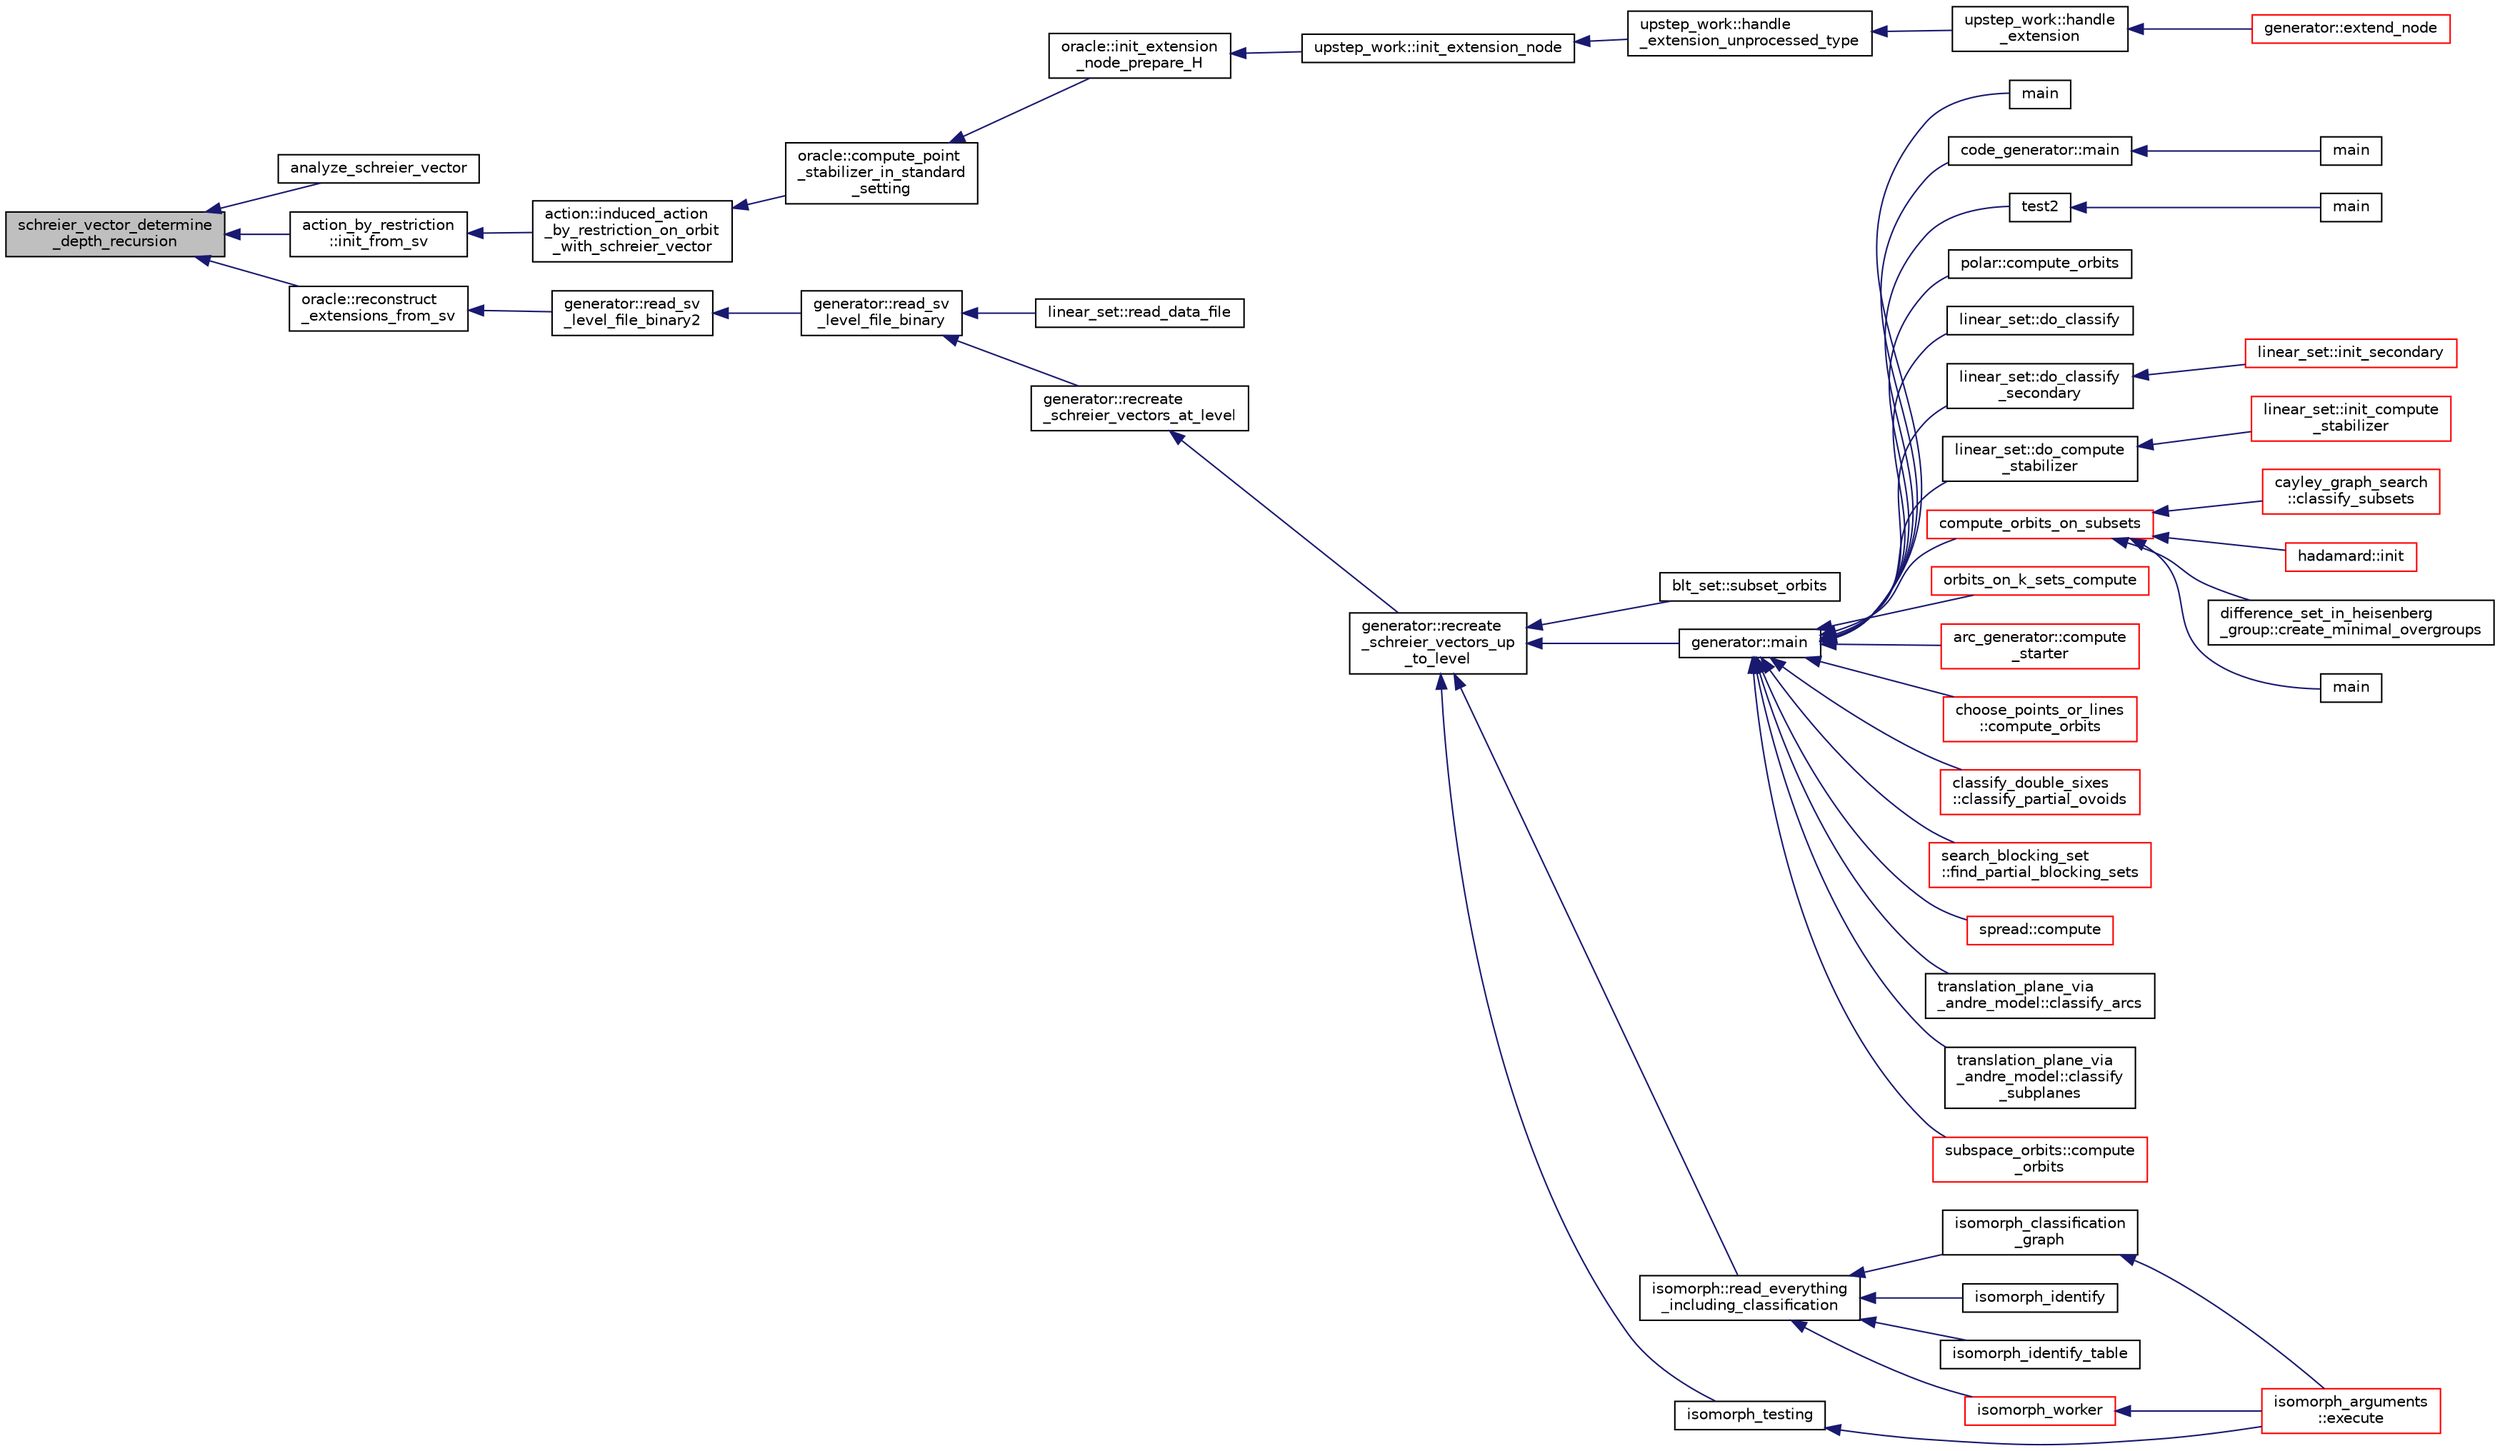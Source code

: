 digraph "schreier_vector_determine_depth_recursion"
{
  edge [fontname="Helvetica",fontsize="10",labelfontname="Helvetica",labelfontsize="10"];
  node [fontname="Helvetica",fontsize="10",shape=record];
  rankdir="LR";
  Node90 [label="schreier_vector_determine\l_depth_recursion",height=0.2,width=0.4,color="black", fillcolor="grey75", style="filled", fontcolor="black"];
  Node90 -> Node91 [dir="back",color="midnightblue",fontsize="10",style="solid",fontname="Helvetica"];
  Node91 [label="analyze_schreier_vector",height=0.2,width=0.4,color="black", fillcolor="white", style="filled",URL="$d9/d7a/schreier__vector_8_c.html#a6997cb994dece4aaa410f5da7867eba9"];
  Node90 -> Node92 [dir="back",color="midnightblue",fontsize="10",style="solid",fontname="Helvetica"];
  Node92 [label="action_by_restriction\l::init_from_sv",height=0.2,width=0.4,color="black", fillcolor="white", style="filled",URL="$d1/d7e/classaction__by__restriction.html#a08b2a71881e69fb63dd7d66ba0f6ea50"];
  Node92 -> Node93 [dir="back",color="midnightblue",fontsize="10",style="solid",fontname="Helvetica"];
  Node93 [label="action::induced_action\l_by_restriction_on_orbit\l_with_schreier_vector",height=0.2,width=0.4,color="black", fillcolor="white", style="filled",URL="$d2/d86/classaction.html#ad3ddab72625d9bebe7ac8eaef488cf4c"];
  Node93 -> Node94 [dir="back",color="midnightblue",fontsize="10",style="solid",fontname="Helvetica"];
  Node94 [label="oracle::compute_point\l_stabilizer_in_standard\l_setting",height=0.2,width=0.4,color="black", fillcolor="white", style="filled",URL="$d7/da7/classoracle.html#afa7b2b71cd2ccbb807a740d6e1085982"];
  Node94 -> Node95 [dir="back",color="midnightblue",fontsize="10",style="solid",fontname="Helvetica"];
  Node95 [label="oracle::init_extension\l_node_prepare_H",height=0.2,width=0.4,color="black", fillcolor="white", style="filled",URL="$d7/da7/classoracle.html#a6a121e9674bbd011685430a95dbc1b77"];
  Node95 -> Node96 [dir="back",color="midnightblue",fontsize="10",style="solid",fontname="Helvetica"];
  Node96 [label="upstep_work::init_extension_node",height=0.2,width=0.4,color="black", fillcolor="white", style="filled",URL="$d2/dd6/classupstep__work.html#ad74931a4c6dc97102d405a755433297d"];
  Node96 -> Node97 [dir="back",color="midnightblue",fontsize="10",style="solid",fontname="Helvetica"];
  Node97 [label="upstep_work::handle\l_extension_unprocessed_type",height=0.2,width=0.4,color="black", fillcolor="white", style="filled",URL="$d2/dd6/classupstep__work.html#a4687dfab87eb7d0646cb79008dd3d32d"];
  Node97 -> Node98 [dir="back",color="midnightblue",fontsize="10",style="solid",fontname="Helvetica"];
  Node98 [label="upstep_work::handle\l_extension",height=0.2,width=0.4,color="black", fillcolor="white", style="filled",URL="$d2/dd6/classupstep__work.html#ad8ba22a74e9884f92e11340b24e6a6d6"];
  Node98 -> Node99 [dir="back",color="midnightblue",fontsize="10",style="solid",fontname="Helvetica"];
  Node99 [label="generator::extend_node",height=0.2,width=0.4,color="red", fillcolor="white", style="filled",URL="$d7/d73/classgenerator.html#ac71fa071cf218f54cdd9306a541744ae"];
  Node90 -> Node169 [dir="back",color="midnightblue",fontsize="10",style="solid",fontname="Helvetica"];
  Node169 [label="oracle::reconstruct\l_extensions_from_sv",height=0.2,width=0.4,color="black", fillcolor="white", style="filled",URL="$d7/da7/classoracle.html#aedc4bf96551d4db582078917fe15aae6"];
  Node169 -> Node170 [dir="back",color="midnightblue",fontsize="10",style="solid",fontname="Helvetica"];
  Node170 [label="generator::read_sv\l_level_file_binary2",height=0.2,width=0.4,color="black", fillcolor="white", style="filled",URL="$d7/d73/classgenerator.html#acbe231c7d624d77eb2bf870bd3829c23"];
  Node170 -> Node171 [dir="back",color="midnightblue",fontsize="10",style="solid",fontname="Helvetica"];
  Node171 [label="generator::read_sv\l_level_file_binary",height=0.2,width=0.4,color="black", fillcolor="white", style="filled",URL="$d7/d73/classgenerator.html#a8c1bb7a84af4d06942b7f94409d15f06"];
  Node171 -> Node172 [dir="back",color="midnightblue",fontsize="10",style="solid",fontname="Helvetica"];
  Node172 [label="linear_set::read_data_file",height=0.2,width=0.4,color="black", fillcolor="white", style="filled",URL="$dd/d86/classlinear__set.html#a9a5cd28cc81be7ee41002b2e3114c2cb"];
  Node171 -> Node173 [dir="back",color="midnightblue",fontsize="10",style="solid",fontname="Helvetica"];
  Node173 [label="generator::recreate\l_schreier_vectors_at_level",height=0.2,width=0.4,color="black", fillcolor="white", style="filled",URL="$d7/d73/classgenerator.html#a7d190e196e7c9721c4135f40f01d922f"];
  Node173 -> Node174 [dir="back",color="midnightblue",fontsize="10",style="solid",fontname="Helvetica"];
  Node174 [label="generator::recreate\l_schreier_vectors_up\l_to_level",height=0.2,width=0.4,color="black", fillcolor="white", style="filled",URL="$d7/d73/classgenerator.html#a2ca7599e91bb012d41153aec95f081f7"];
  Node174 -> Node145 [dir="back",color="midnightblue",fontsize="10",style="solid",fontname="Helvetica"];
  Node145 [label="blt_set::subset_orbits",height=0.2,width=0.4,color="black", fillcolor="white", style="filled",URL="$d1/d3d/classblt__set.html#af8f79fc4346244acfa0e2c2d23c36993"];
  Node174 -> Node113 [dir="back",color="midnightblue",fontsize="10",style="solid",fontname="Helvetica"];
  Node113 [label="generator::main",height=0.2,width=0.4,color="black", fillcolor="white", style="filled",URL="$d7/d73/classgenerator.html#a01abff8e9f231bf0d82e2e8e0061f242"];
  Node113 -> Node114 [dir="back",color="midnightblue",fontsize="10",style="solid",fontname="Helvetica"];
  Node114 [label="main",height=0.2,width=0.4,color="black", fillcolor="white", style="filled",URL="$d2/d11/codes_8h.html#a217dbf8b442f20279ea00b898af96f52"];
  Node113 -> Node115 [dir="back",color="midnightblue",fontsize="10",style="solid",fontname="Helvetica"];
  Node115 [label="code_generator::main",height=0.2,width=0.4,color="black", fillcolor="white", style="filled",URL="$db/d37/classcode__generator.html#ab3cf3a306e4032c2b471ac95321c599f"];
  Node115 -> Node116 [dir="back",color="midnightblue",fontsize="10",style="solid",fontname="Helvetica"];
  Node116 [label="main",height=0.2,width=0.4,color="black", fillcolor="white", style="filled",URL="$d4/d4f/codes_8_c.html#a217dbf8b442f20279ea00b898af96f52"];
  Node113 -> Node117 [dir="back",color="midnightblue",fontsize="10",style="solid",fontname="Helvetica"];
  Node117 [label="test2",height=0.2,width=0.4,color="black", fillcolor="white", style="filled",URL="$d9/db0/factor__space_8_c.html#a39d73a812e5fd8f1bc111e948368cb10"];
  Node117 -> Node118 [dir="back",color="midnightblue",fontsize="10",style="solid",fontname="Helvetica"];
  Node118 [label="main",height=0.2,width=0.4,color="black", fillcolor="white", style="filled",URL="$d9/db0/factor__space_8_c.html#a3c04138a5bfe5d72780bb7e82a18e627"];
  Node113 -> Node119 [dir="back",color="midnightblue",fontsize="10",style="solid",fontname="Helvetica"];
  Node119 [label="polar::compute_orbits",height=0.2,width=0.4,color="black", fillcolor="white", style="filled",URL="$da/d1c/classpolar.html#ac4c3c4f95d14c74ff4a3ec3f3479a1da"];
  Node113 -> Node112 [dir="back",color="midnightblue",fontsize="10",style="solid",fontname="Helvetica"];
  Node112 [label="linear_set::do_classify",height=0.2,width=0.4,color="black", fillcolor="white", style="filled",URL="$dd/d86/classlinear__set.html#a3eb2dbce7fa8b71901dfc12f288ddd0c"];
  Node113 -> Node120 [dir="back",color="midnightblue",fontsize="10",style="solid",fontname="Helvetica"];
  Node120 [label="linear_set::do_classify\l_secondary",height=0.2,width=0.4,color="black", fillcolor="white", style="filled",URL="$dd/d86/classlinear__set.html#a47eb7f9995f3343abd3bdfbf9a9a9162"];
  Node120 -> Node121 [dir="back",color="midnightblue",fontsize="10",style="solid",fontname="Helvetica"];
  Node121 [label="linear_set::init_secondary",height=0.2,width=0.4,color="red", fillcolor="white", style="filled",URL="$dd/d86/classlinear__set.html#a7bf8cd7805559b5762921687a7c1ed97"];
  Node113 -> Node105 [dir="back",color="midnightblue",fontsize="10",style="solid",fontname="Helvetica"];
  Node105 [label="linear_set::do_compute\l_stabilizer",height=0.2,width=0.4,color="black", fillcolor="white", style="filled",URL="$dd/d86/classlinear__set.html#ae8f58ded28fb5370f4459cca42b7463b"];
  Node105 -> Node106 [dir="back",color="midnightblue",fontsize="10",style="solid",fontname="Helvetica"];
  Node106 [label="linear_set::init_compute\l_stabilizer",height=0.2,width=0.4,color="red", fillcolor="white", style="filled",URL="$dd/d86/classlinear__set.html#a0cc3eaec1896fdc977b62e94623b055b"];
  Node113 -> Node123 [dir="back",color="midnightblue",fontsize="10",style="solid",fontname="Helvetica"];
  Node123 [label="compute_orbits_on_subsets",height=0.2,width=0.4,color="red", fillcolor="white", style="filled",URL="$d3/d35/snakes__and__ladders__global_8_c.html#af33697aede0480110b1227f727252637"];
  Node123 -> Node124 [dir="back",color="midnightblue",fontsize="10",style="solid",fontname="Helvetica"];
  Node124 [label="cayley_graph_search\l::classify_subsets",height=0.2,width=0.4,color="red", fillcolor="white", style="filled",URL="$de/dae/classcayley__graph__search.html#a4cf8a90752e018a281481ac80ad52c4b"];
  Node123 -> Node127 [dir="back",color="midnightblue",fontsize="10",style="solid",fontname="Helvetica"];
  Node127 [label="hadamard::init",height=0.2,width=0.4,color="red", fillcolor="white", style="filled",URL="$d7/dbb/classhadamard.html#a16af359850b8bdd0d2a73e260d496c33"];
  Node123 -> Node129 [dir="back",color="midnightblue",fontsize="10",style="solid",fontname="Helvetica"];
  Node129 [label="difference_set_in_heisenberg\l_group::create_minimal_overgroups",height=0.2,width=0.4,color="black", fillcolor="white", style="filled",URL="$de/d8a/classdifference__set__in__heisenberg__group.html#a9bde5ad5da3ebaebf98fbfd3e8110b79"];
  Node123 -> Node130 [dir="back",color="midnightblue",fontsize="10",style="solid",fontname="Helvetica"];
  Node130 [label="main",height=0.2,width=0.4,color="black", fillcolor="white", style="filled",URL="$d5/d13/simeon_8_c.html#ae66f6b31b5ad750f1fe042a706a4e3d4"];
  Node113 -> Node141 [dir="back",color="midnightblue",fontsize="10",style="solid",fontname="Helvetica"];
  Node141 [label="orbits_on_k_sets_compute",height=0.2,width=0.4,color="red", fillcolor="white", style="filled",URL="$d3/d35/snakes__and__ladders__global_8_c.html#a96743526b15703539d544499276aaa71"];
  Node113 -> Node152 [dir="back",color="midnightblue",fontsize="10",style="solid",fontname="Helvetica"];
  Node152 [label="arc_generator::compute\l_starter",height=0.2,width=0.4,color="red", fillcolor="white", style="filled",URL="$d4/d21/classarc__generator.html#aad1dcec3a1c302e743d574bd1ac857d9"];
  Node113 -> Node157 [dir="back",color="midnightblue",fontsize="10",style="solid",fontname="Helvetica"];
  Node157 [label="choose_points_or_lines\l::compute_orbits",height=0.2,width=0.4,color="red", fillcolor="white", style="filled",URL="$d6/d75/classchoose__points__or__lines.html#adc353e2d41dc8a39563322c8cdd85f61"];
  Node113 -> Node159 [dir="back",color="midnightblue",fontsize="10",style="solid",fontname="Helvetica"];
  Node159 [label="classify_double_sixes\l::classify_partial_ovoids",height=0.2,width=0.4,color="red", fillcolor="white", style="filled",URL="$dd/d23/classclassify__double__sixes.html#a2253fca143a0e8a3e39655eb05668ae9"];
  Node113 -> Node161 [dir="back",color="midnightblue",fontsize="10",style="solid",fontname="Helvetica"];
  Node161 [label="search_blocking_set\l::find_partial_blocking_sets",height=0.2,width=0.4,color="red", fillcolor="white", style="filled",URL="$dc/d36/classsearch__blocking__set.html#ad3fdb3d356db75a02c406bc9d4e9e9b6"];
  Node113 -> Node163 [dir="back",color="midnightblue",fontsize="10",style="solid",fontname="Helvetica"];
  Node163 [label="spread::compute",height=0.2,width=0.4,color="red", fillcolor="white", style="filled",URL="$da/dc1/classspread.html#a9674466d3e03b8dad79882299c638a21"];
  Node113 -> Node165 [dir="back",color="midnightblue",fontsize="10",style="solid",fontname="Helvetica"];
  Node165 [label="translation_plane_via\l_andre_model::classify_arcs",height=0.2,width=0.4,color="black", fillcolor="white", style="filled",URL="$d1/dcc/classtranslation__plane__via__andre__model.html#ac8f002e812a8b152d41e806688601c5e"];
  Node113 -> Node166 [dir="back",color="midnightblue",fontsize="10",style="solid",fontname="Helvetica"];
  Node166 [label="translation_plane_via\l_andre_model::classify\l_subplanes",height=0.2,width=0.4,color="black", fillcolor="white", style="filled",URL="$d1/dcc/classtranslation__plane__via__andre__model.html#a794fefa95f0a7f7b887133375988ee55"];
  Node113 -> Node167 [dir="back",color="midnightblue",fontsize="10",style="solid",fontname="Helvetica"];
  Node167 [label="subspace_orbits::compute\l_orbits",height=0.2,width=0.4,color="red", fillcolor="white", style="filled",URL="$d2/d9f/classsubspace__orbits.html#a2778f8d49cde1675de1ef6acfe180b63"];
  Node174 -> Node175 [dir="back",color="midnightblue",fontsize="10",style="solid",fontname="Helvetica"];
  Node175 [label="isomorph::read_everything\l_including_classification",height=0.2,width=0.4,color="black", fillcolor="white", style="filled",URL="$d3/d5f/classisomorph.html#aa6a56e4522d3133a6ea65c9ac6de3924"];
  Node175 -> Node176 [dir="back",color="midnightblue",fontsize="10",style="solid",fontname="Helvetica"];
  Node176 [label="isomorph_classification\l_graph",height=0.2,width=0.4,color="black", fillcolor="white", style="filled",URL="$d4/d7e/isomorph__global_8_c.html#a027e803e6cab7af4c400a71663bf4715"];
  Node176 -> Node149 [dir="back",color="midnightblue",fontsize="10",style="solid",fontname="Helvetica"];
  Node149 [label="isomorph_arguments\l::execute",height=0.2,width=0.4,color="red", fillcolor="white", style="filled",URL="$d5/de4/classisomorph__arguments.html#aa85e472d14906abdd5672dc66027583e"];
  Node175 -> Node177 [dir="back",color="midnightblue",fontsize="10",style="solid",fontname="Helvetica"];
  Node177 [label="isomorph_identify",height=0.2,width=0.4,color="black", fillcolor="white", style="filled",URL="$d4/d7e/isomorph__global_8_c.html#aa0fe57c73d5668eee10a6022ada7f6a3"];
  Node175 -> Node178 [dir="back",color="midnightblue",fontsize="10",style="solid",fontname="Helvetica"];
  Node178 [label="isomorph_identify_table",height=0.2,width=0.4,color="black", fillcolor="white", style="filled",URL="$d4/d7e/isomorph__global_8_c.html#a9fd19ea945561cf2a6bb5c72dd4b1cb2"];
  Node175 -> Node179 [dir="back",color="midnightblue",fontsize="10",style="solid",fontname="Helvetica"];
  Node179 [label="isomorph_worker",height=0.2,width=0.4,color="red", fillcolor="white", style="filled",URL="$d4/d7e/isomorph__global_8_c.html#ace3bb6ec719b02a35534309d4d3fe99a"];
  Node179 -> Node149 [dir="back",color="midnightblue",fontsize="10",style="solid",fontname="Helvetica"];
  Node174 -> Node180 [dir="back",color="midnightblue",fontsize="10",style="solid",fontname="Helvetica"];
  Node180 [label="isomorph_testing",height=0.2,width=0.4,color="black", fillcolor="white", style="filled",URL="$d4/d7e/isomorph__global_8_c.html#a5a73cbe9f89c4727f086482ee2d238f9"];
  Node180 -> Node149 [dir="back",color="midnightblue",fontsize="10",style="solid",fontname="Helvetica"];
}
